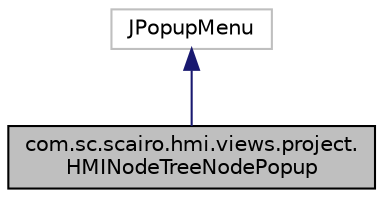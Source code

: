 digraph "com.sc.scairo.hmi.views.project.HMINodeTreeNodePopup"
{
 // LATEX_PDF_SIZE
  edge [fontname="Helvetica",fontsize="10",labelfontname="Helvetica",labelfontsize="10"];
  node [fontname="Helvetica",fontsize="10",shape=record];
  Node1 [label="com.sc.scairo.hmi.views.project.\lHMINodeTreeNodePopup",height=0.2,width=0.4,color="black", fillcolor="grey75", style="filled", fontcolor="black",tooltip=" "];
  Node2 -> Node1 [dir="back",color="midnightblue",fontsize="10",style="solid",fontname="Helvetica"];
  Node2 [label="JPopupMenu",height=0.2,width=0.4,color="grey75", fillcolor="white", style="filled",tooltip=" "];
}
